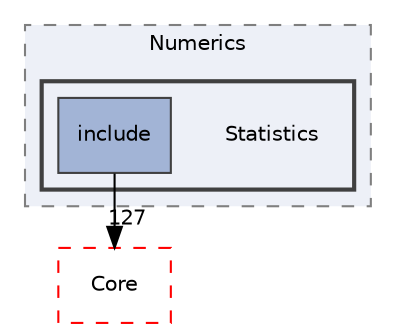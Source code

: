 digraph "Statistics"
{
 // LATEX_PDF_SIZE
  edge [fontname="Helvetica",fontsize="10",labelfontname="Helvetica",labelfontsize="10"];
  node [fontname="Helvetica",fontsize="10",shape=record];
  compound=true
  subgraph clusterdir_57605c80b6a7e87d0adba2f2655cc3cb {
    graph [ bgcolor="#edf0f7", pencolor="grey50", style="filled,dashed,", label="Numerics", fontname="Helvetica", fontsize="10", URL="dir_57605c80b6a7e87d0adba2f2655cc3cb.html"]
  subgraph clusterdir_2857c3043737a2d183c326013bc7487b {
    graph [ bgcolor="#edf0f7", pencolor="grey25", style="filled,bold,", label="", fontname="Helvetica", fontsize="10", URL="dir_2857c3043737a2d183c326013bc7487b.html"]
    dir_2857c3043737a2d183c326013bc7487b [shape=plaintext, label="Statistics"];
  dir_e2d130215733efd1e69c9da8b6babdcf [shape=box, label="include", style="filled,", fillcolor="#a2b4d6", color="grey25", URL="dir_e2d130215733efd1e69c9da8b6babdcf.html"];
  }
  }
  dir_cac7f9cecb9aa42a0bd05452dddd8a21 [shape=box, label="Core", style="dashed,", fillcolor="#edf0f7", color="red", URL="dir_cac7f9cecb9aa42a0bd05452dddd8a21.html"];
  dir_e2d130215733efd1e69c9da8b6babdcf->dir_cac7f9cecb9aa42a0bd05452dddd8a21 [headlabel="127", labeldistance=1.5 headhref="dir_000155_000014.html"];
}
